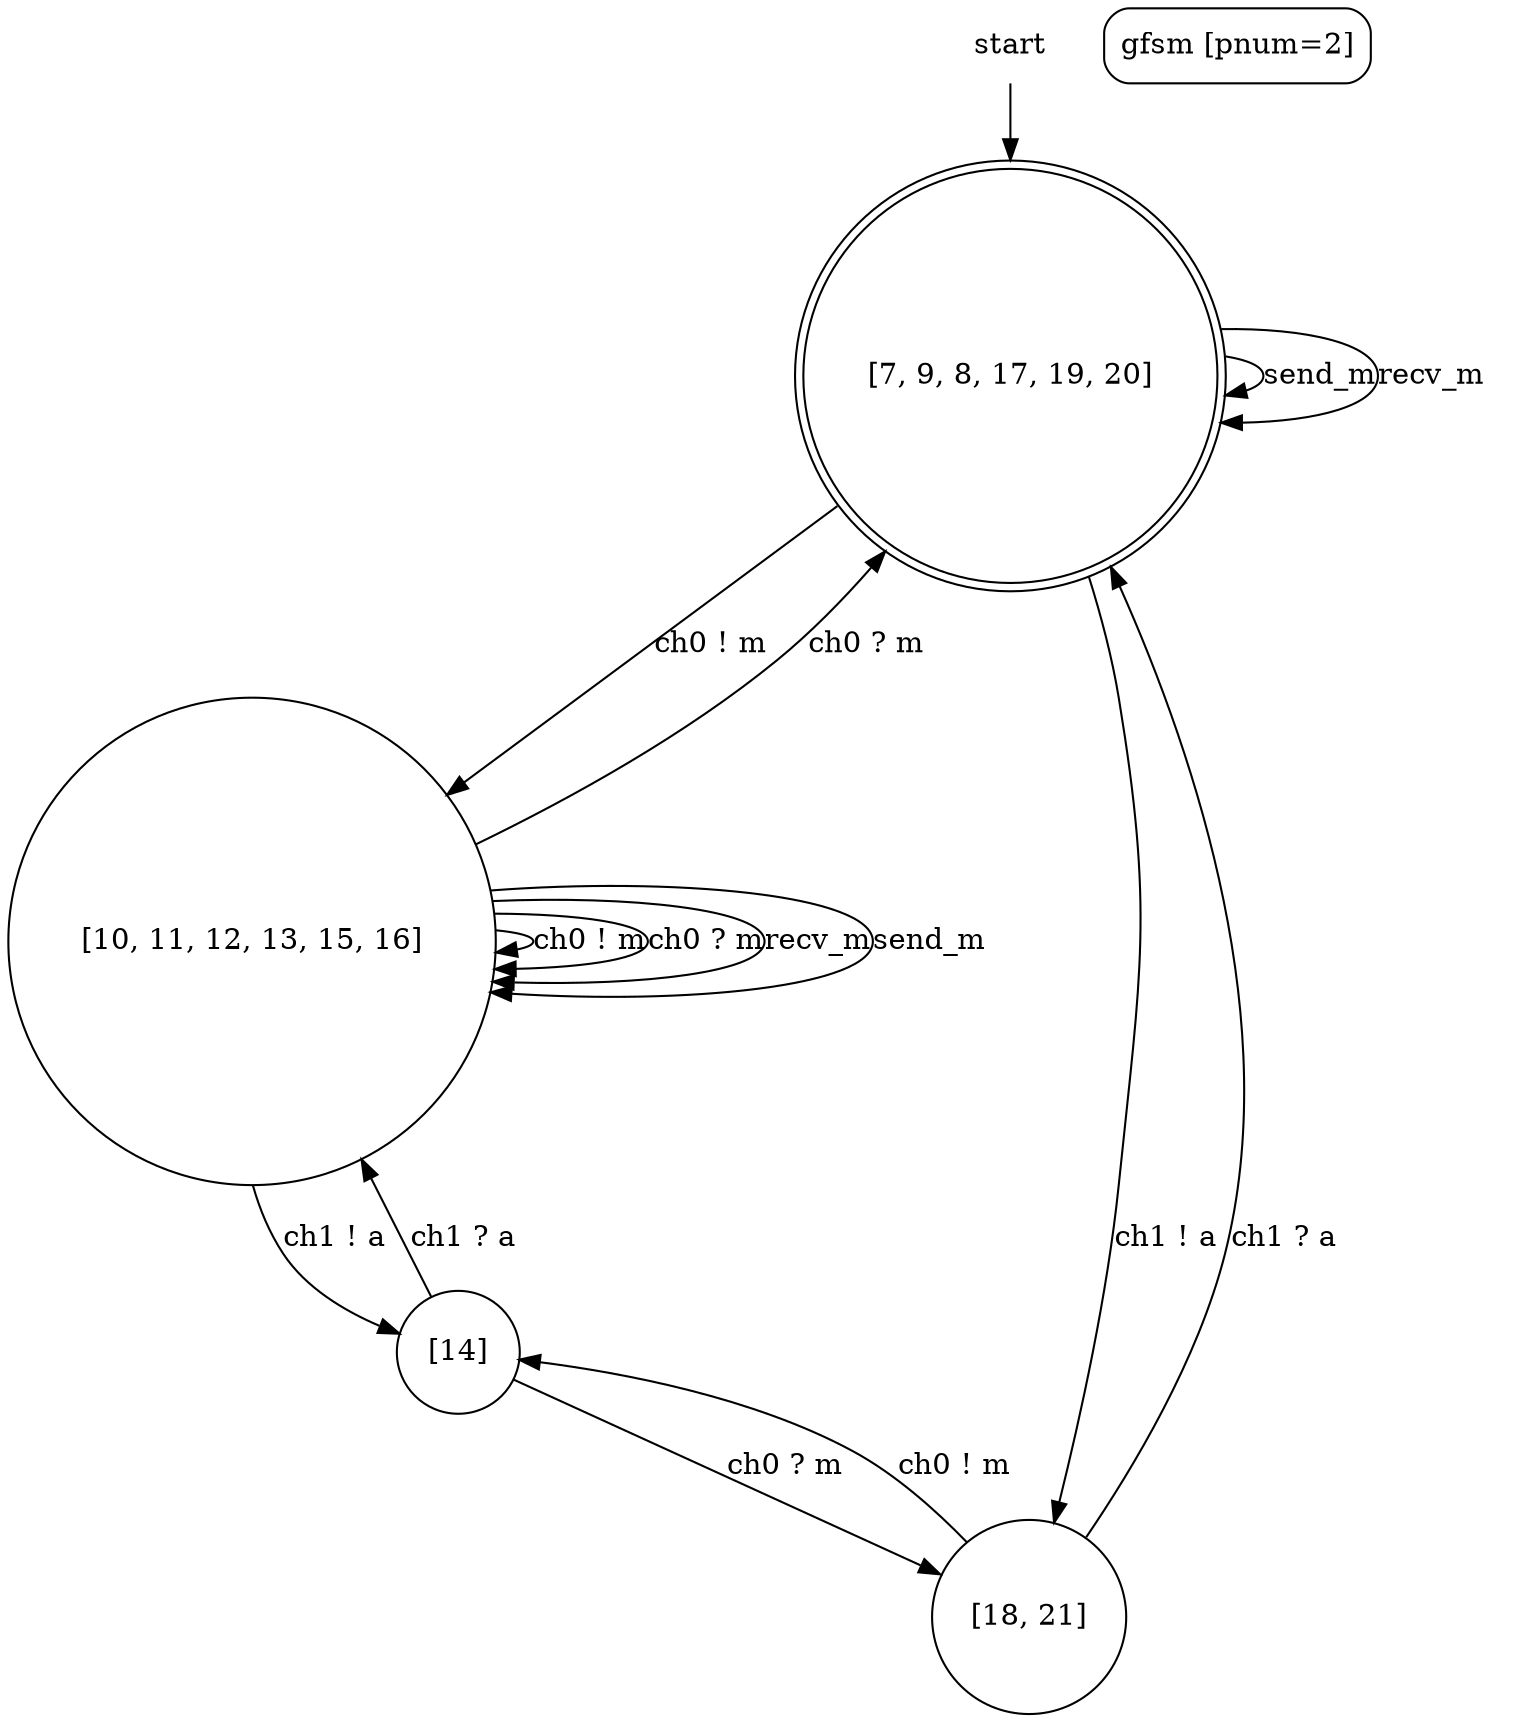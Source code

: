 digraph {
  0 [label="[7, 9, 8, 17, 19, 20]",shape=circle,shape=doublecircle];
  start_0 [label="start",shape=plaintext];
  start_0->0;
  1 [label="[10, 11, 12, 13, 15, 16]",shape=circle];
  2 [label="[14]",shape=circle];
  3 [label="[18, 21]",shape=circle];
title_node [label="gfsm [pnum=2]",shape=box, style=rounded];0->0 [label="send_m",];
0->1 [label="ch0 ! m",];
0->0 [label="recv_m",];
0->3 [label="ch1 ! a",];
1->1 [label="ch0 ! m",];
1->0 [label="ch0 ? m",];
1->1 [label="ch0 ? m",];
1->1 [label="recv_m",];
1->2 [label="ch1 ! a",];
1->1 [label="send_m",];
2->1 [label="ch1 ? a",];
2->3 [label="ch0 ? m",];
3->0 [label="ch1 ? a",];
3->2 [label="ch0 ! m",];
} // digraph {
